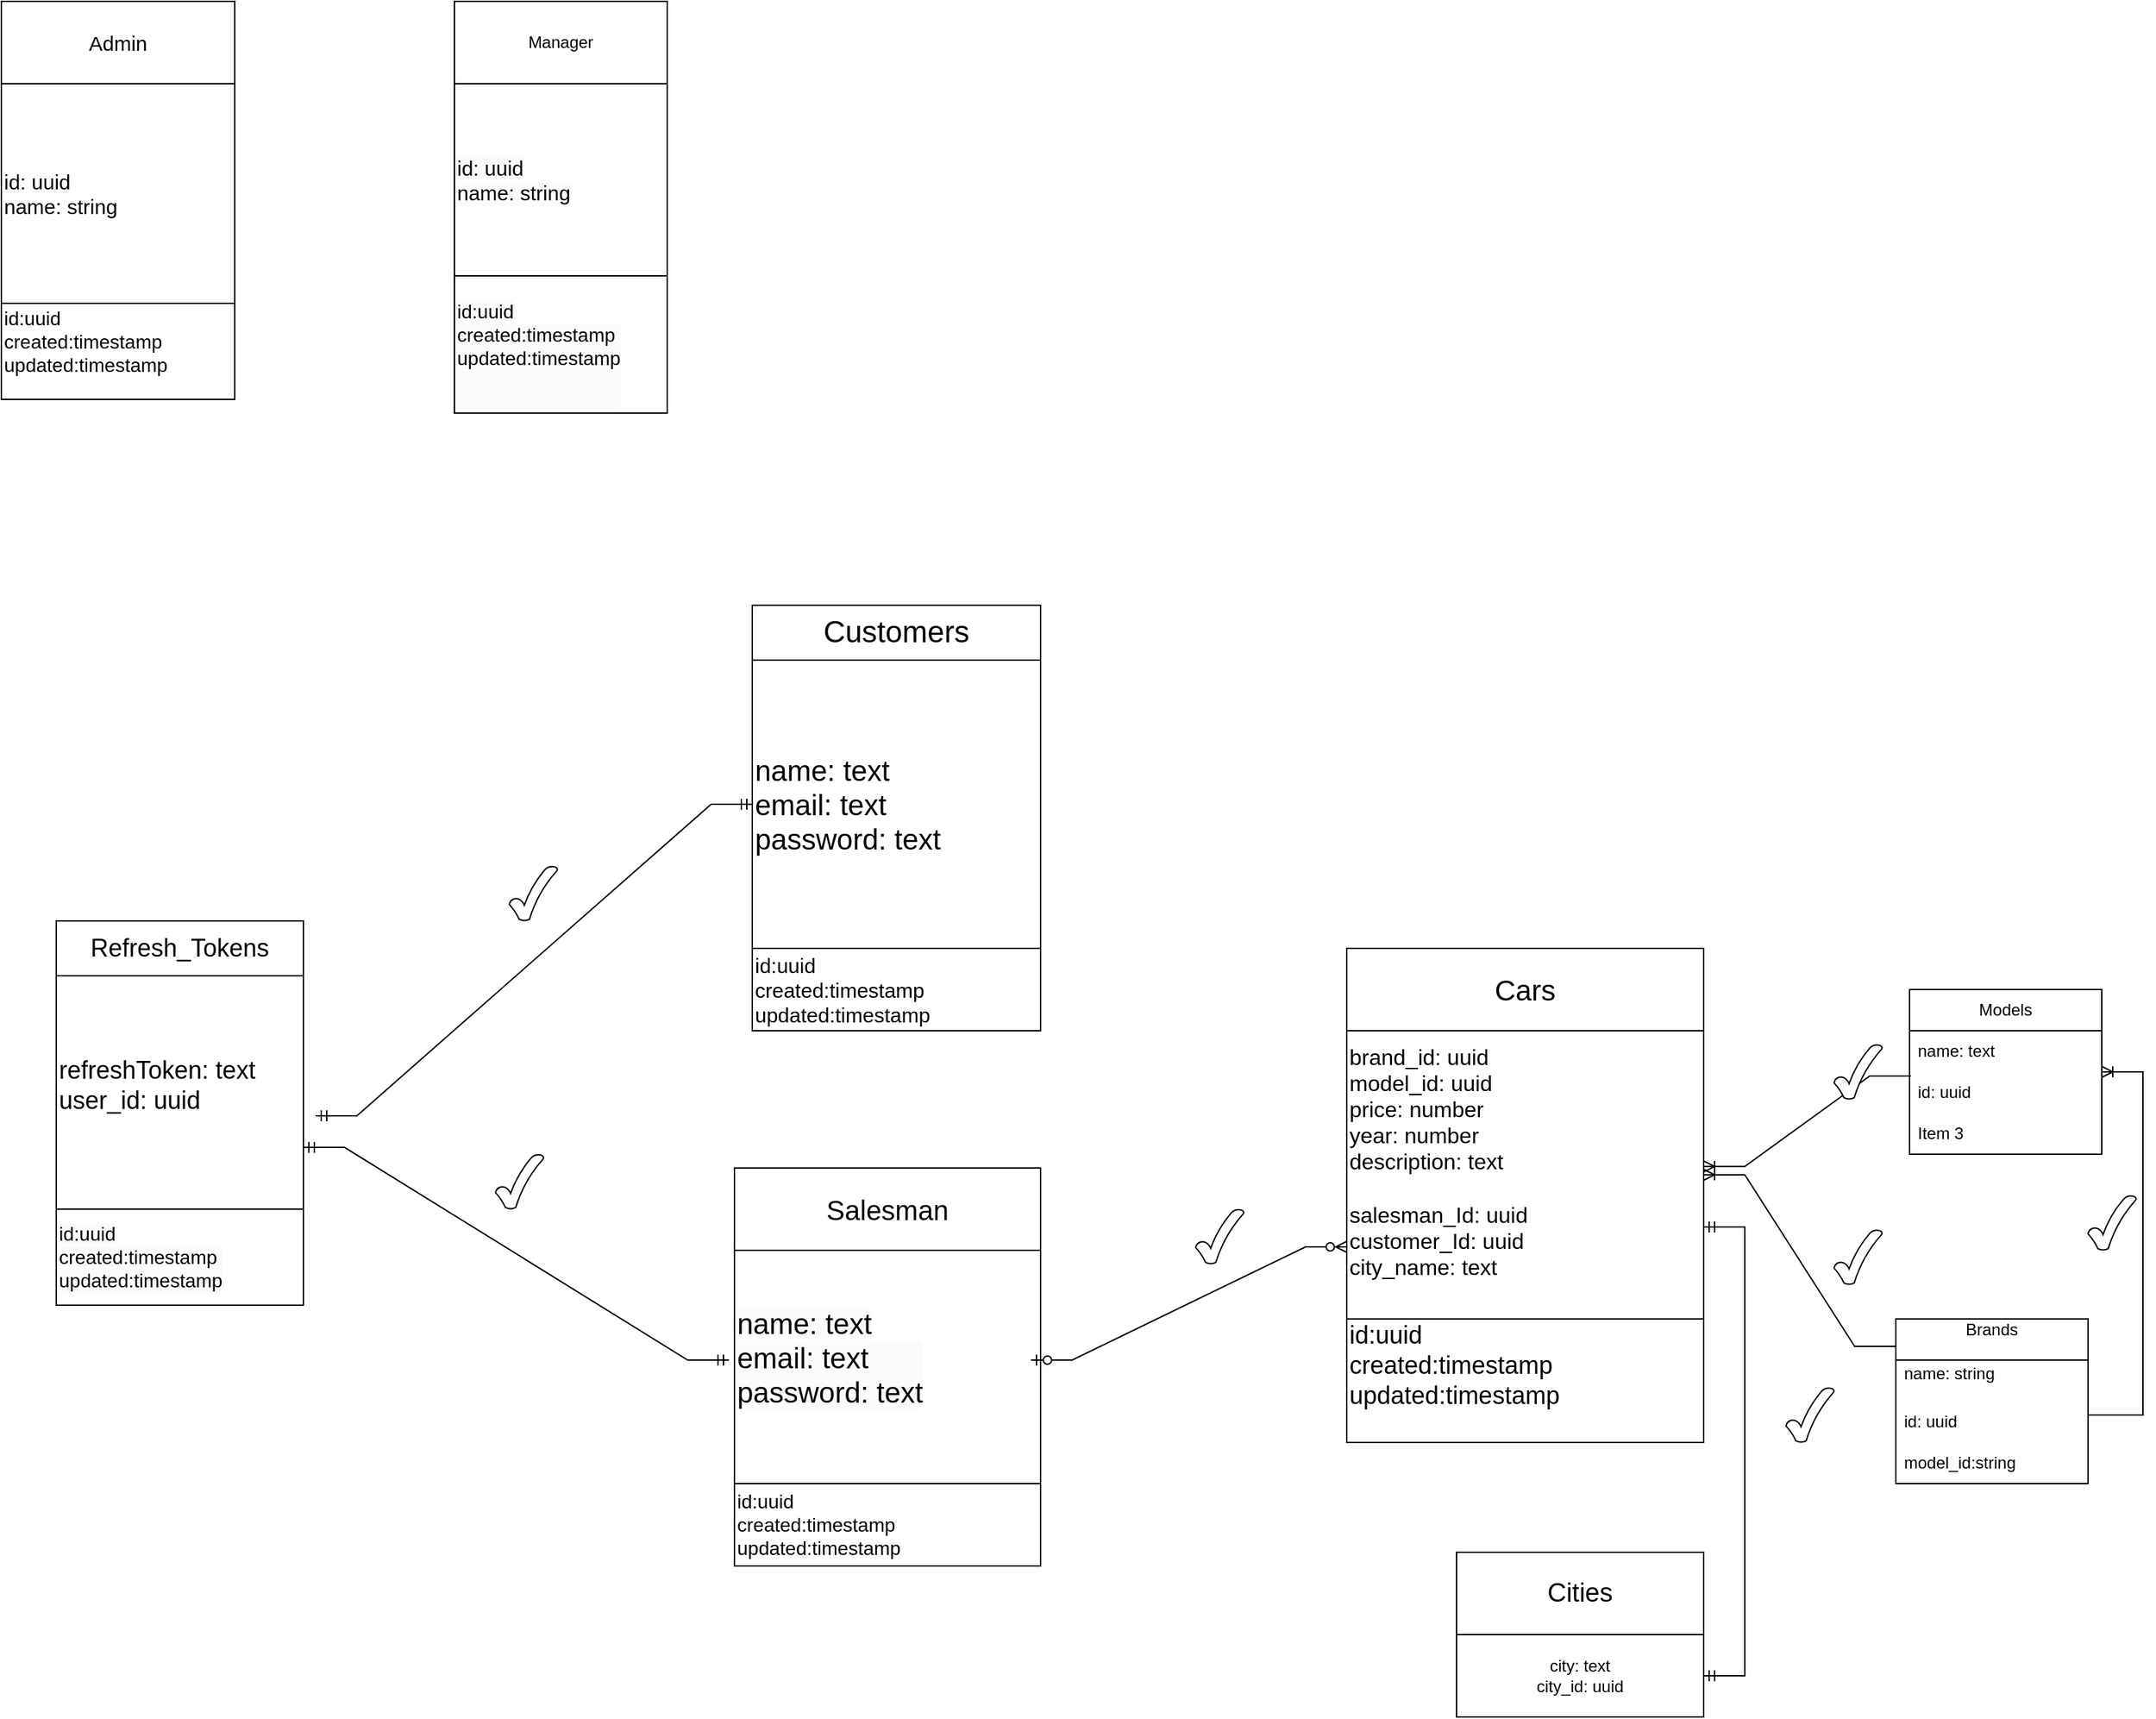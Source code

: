 <mxfile version="24.7.14">
  <diagram name="Страница — 1" id="tzh570L_oyDHZUyU0s-m">
    <mxGraphModel dx="1434" dy="3082" grid="1" gridSize="10" guides="1" tooltips="1" connect="1" arrows="1" fold="1" page="1" pageScale="1" pageWidth="1654" pageHeight="2336" math="0" shadow="0">
      <root>
        <mxCell id="0" />
        <mxCell id="1" parent="0" />
        <mxCell id="eurHvXZVV9UuIyRGiBzC-6" value="&lt;font style=&quot;font-size: 21px;&quot;&gt;name: text&lt;/font&gt;&lt;div style=&quot;font-size: 21px;&quot;&gt;&lt;font style=&quot;font-size: 21px;&quot;&gt;email: text&lt;/font&gt;&lt;/div&gt;&lt;div style=&quot;font-size: 21px;&quot;&gt;&lt;font style=&quot;font-size: 21px;&quot;&gt;password: text&lt;/font&gt;&lt;/div&gt;" style="whiteSpace=wrap;html=1;aspect=fixed;align=left;" parent="1" vertex="1">
          <mxGeometry x="617" y="190" width="210" height="210" as="geometry" />
        </mxCell>
        <mxCell id="eurHvXZVV9UuIyRGiBzC-9" value="id:uuid&lt;div style=&quot;font-size: 15px;&quot;&gt;created:timestamp&lt;/div&gt;&lt;div style=&quot;font-size: 15px;&quot;&gt;updated:timestamp&lt;/div&gt;" style="rounded=0;whiteSpace=wrap;html=1;align=left;fontSize=15;" parent="1" vertex="1">
          <mxGeometry x="617" y="400" width="210" height="60" as="geometry" />
        </mxCell>
        <mxCell id="eurHvXZVV9UuIyRGiBzC-11" value="Customers" style="rounded=0;whiteSpace=wrap;html=1;fontSize=22;" parent="1" vertex="1">
          <mxGeometry x="617" y="150" width="210" height="40" as="geometry" />
        </mxCell>
        <mxCell id="eurHvXZVV9UuIyRGiBzC-23" value="refreshToken: text&lt;div&gt;user_id: uuid&lt;/div&gt;" style="whiteSpace=wrap;html=1;aspect=fixed;fontSize=18;align=left;" parent="1" vertex="1">
          <mxGeometry x="110" y="410" width="180" height="180" as="geometry" />
        </mxCell>
        <mxCell id="eurHvXZVV9UuIyRGiBzC-24" value="Refresh_Tokens" style="rounded=0;whiteSpace=wrap;html=1;fontSize=18;" parent="1" vertex="1">
          <mxGeometry x="110" y="380" width="180" height="40" as="geometry" />
        </mxCell>
        <mxCell id="eurHvXZVV9UuIyRGiBzC-27" value="&lt;br&gt;&lt;span style=&quot;color: rgb(0, 0, 0); font-family: Helvetica; font-size: 14px; font-style: normal; font-variant-ligatures: normal; font-variant-caps: normal; font-weight: 400; letter-spacing: normal; orphans: 2; text-indent: 0px; text-transform: none; widows: 2; word-spacing: 0px; -webkit-text-stroke-width: 0px; white-space: normal; background-color: rgb(251, 251, 251); text-decoration-thickness: initial; text-decoration-style: initial; text-decoration-color: initial; float: none; display: inline !important;&quot;&gt;id:uuid&lt;/span&gt;&lt;div style=&quot;forced-color-adjust: none; color: rgb(0, 0, 0); font-family: Helvetica; font-size: 14px; font-style: normal; font-variant-ligatures: normal; font-variant-caps: normal; font-weight: 400; letter-spacing: normal; orphans: 2; text-indent: 0px; text-transform: none; widows: 2; word-spacing: 0px; -webkit-text-stroke-width: 0px; white-space: normal; background-color: rgb(251, 251, 251); text-decoration-thickness: initial; text-decoration-style: initial; text-decoration-color: initial;&quot;&gt;created:timestamp&lt;/div&gt;&lt;div style=&quot;forced-color-adjust: none; color: rgb(0, 0, 0); font-family: Helvetica; font-size: 14px; font-style: normal; font-variant-ligatures: normal; font-variant-caps: normal; font-weight: 400; letter-spacing: normal; orphans: 2; text-indent: 0px; text-transform: none; widows: 2; word-spacing: 0px; -webkit-text-stroke-width: 0px; white-space: normal; background-color: rgb(251, 251, 251); text-decoration-thickness: initial; text-decoration-style: initial; text-decoration-color: initial;&quot;&gt;updated:timestamp&lt;/div&gt;&lt;div&gt;&lt;br/&gt;&lt;/div&gt;" style="rounded=0;whiteSpace=wrap;html=1;align=left;fontSize=14;" parent="1" vertex="1">
          <mxGeometry x="110" y="590" width="180" height="70" as="geometry" />
        </mxCell>
        <mxCell id="0BwHA3h7uG1Hugz1Lj5o-1" value="Salesman" style="rounded=0;whiteSpace=wrap;html=1;fontSize=20;" parent="1" vertex="1">
          <mxGeometry x="604" y="560" width="223" height="60" as="geometry" />
        </mxCell>
        <mxCell id="0BwHA3h7uG1Hugz1Lj5o-2" value="&lt;br&gt;&lt;span style=&quot;font-size: 14px;&quot;&gt;id:uuid&lt;/span&gt;&lt;div style=&quot;font-size: 14px;&quot;&gt;created:timestamp&lt;/div&gt;&lt;div style=&quot;font-size: 14px;&quot;&gt;updated:timestamp&lt;/div&gt;&lt;div&gt;&lt;br style=&quot;font-size: 14px;&quot;&gt;&lt;/div&gt;" style="rounded=0;whiteSpace=wrap;html=1;align=left;" parent="1" vertex="1">
          <mxGeometry x="604" y="790" width="223" height="60" as="geometry" />
        </mxCell>
        <mxCell id="0BwHA3h7uG1Hugz1Lj5o-3" value="&#xa;&lt;font style=&quot;forced-color-adjust: none; color: rgb(0, 0, 0); font-family: Helvetica; font-style: normal; font-variant-ligatures: normal; font-variant-caps: normal; font-weight: 400; letter-spacing: normal; orphans: 2; text-indent: 0px; text-transform: none; widows: 2; word-spacing: 0px; -webkit-text-stroke-width: 0px; white-space: normal; background-color: rgb(251, 251, 251); text-decoration-thickness: initial; text-decoration-style: initial; text-decoration-color: initial; font-size: 21px;&quot;&gt;name: text&lt;/font&gt;&lt;div style=&quot;forced-color-adjust: none; color: rgb(0, 0, 0); font-family: Helvetica; font-style: normal; font-variant-ligatures: normal; font-variant-caps: normal; font-weight: 400; letter-spacing: normal; orphans: 2; text-indent: 0px; text-transform: none; widows: 2; word-spacing: 0px; -webkit-text-stroke-width: 0px; white-space: normal; background-color: rgb(251, 251, 251); text-decoration-thickness: initial; text-decoration-style: initial; text-decoration-color: initial; font-size: 21px;&quot;&gt;&lt;font style=&quot;forced-color-adjust: none; font-size: 21px;&quot;&gt;email: text&lt;/font&gt;&lt;/div&gt;&lt;div style=&quot;forced-color-adjust: none; color: rgb(0, 0, 0); font-family: Helvetica; font-style: normal; font-variant-ligatures: normal; font-variant-caps: normal; font-weight: 400; letter-spacing: normal; orphans: 2; text-indent: 0px; text-transform: none; widows: 2; word-spacing: 0px; -webkit-text-stroke-width: 0px; white-space: normal; background-color: rgb(251, 251, 251); text-decoration-thickness: initial; text-decoration-style: initial; text-decoration-color: initial; font-size: 21px;&quot;&gt;&lt;font style=&quot;forced-color-adjust: none; font-size: 21px;&quot;&gt;password: text&lt;/font&gt;&lt;/div&gt;&#xa;&#xa;" style="rounded=0;whiteSpace=wrap;html=1;align=left;" parent="1" vertex="1">
          <mxGeometry x="604" y="620" width="223" height="170" as="geometry" />
        </mxCell>
        <mxCell id="0BwHA3h7uG1Hugz1Lj5o-4" value="Cars" style="rounded=0;whiteSpace=wrap;html=1;fontSize=21;" parent="1" vertex="1">
          <mxGeometry x="1050" y="400" width="260" height="60" as="geometry" />
        </mxCell>
        <mxCell id="0BwHA3h7uG1Hugz1Lj5o-5" value="&lt;font style=&quot;font-size: 16px;&quot;&gt;brand_id: uuid&lt;/font&gt;&lt;div style=&quot;font-size: 16px;&quot;&gt;model_id: uuid&lt;/div&gt;&lt;div style=&quot;font-size: 16px;&quot;&gt;price: number&lt;/div&gt;&lt;div style=&quot;font-size: 16px;&quot;&gt;year: number&lt;/div&gt;&lt;div style=&quot;font-size: 16px;&quot;&gt;description: text&lt;/div&gt;&lt;div style=&quot;font-size: 16px;&quot;&gt;&lt;br&gt;&lt;/div&gt;&lt;div style=&quot;font-size: 16px;&quot;&gt;salesman_Id: uuid&lt;/div&gt;&lt;div style=&quot;font-size: 16px;&quot;&gt;customer_Id: uuid&lt;/div&gt;&lt;div style=&quot;font-size: 16px;&quot;&gt;city_name: text&lt;/div&gt;&lt;div style=&quot;font-size: 16px;&quot;&gt;&lt;br&gt;&lt;/div&gt;" style="rounded=0;whiteSpace=wrap;html=1;align=left;" parent="1" vertex="1">
          <mxGeometry x="1050" y="460" width="260" height="210" as="geometry" />
        </mxCell>
        <mxCell id="0BwHA3h7uG1Hugz1Lj5o-6" value="&#xa;&lt;br style=&quot;forced-color-adjust: none; font-size: 18px;&quot;&gt;&lt;span style=&quot;forced-color-adjust: none; font-size: 18px;&quot;&gt;id:uuid&lt;/span&gt;&lt;div style=&quot;forced-color-adjust: none; font-size: 18px;&quot;&gt;created:timestamp&lt;/div&gt;&lt;div style=&quot;forced-color-adjust: none; font-size: 18px;&quot;&gt;updated:timestamp&lt;/div&gt;&lt;div style=&quot;forced-color-adjust: none; font-size: 18px;&quot;&gt;&lt;br style=&quot;forced-color-adjust: none; color: rgb(0, 0, 0); font-family: Helvetica; font-style: normal; font-variant-ligatures: normal; font-variant-caps: normal; font-weight: 400; letter-spacing: normal; orphans: 2; text-indent: 0px; text-transform: none; widows: 2; word-spacing: 0px; -webkit-text-stroke-width: 0px; white-space: normal; background-color: rgb(251, 251, 251); text-decoration-thickness: initial; text-decoration-style: initial; text-decoration-color: initial; font-size: 18px;&quot;&gt;&#xa;&#xa;&lt;/div&gt;" style="rounded=0;whiteSpace=wrap;html=1;align=left;fontSize=18;" parent="1" vertex="1">
          <mxGeometry x="1050" y="670" width="260" height="90" as="geometry" />
        </mxCell>
        <mxCell id="0BwHA3h7uG1Hugz1Lj5o-7" value="&lt;font style=&quot;font-size: 19px;&quot;&gt;Cities&lt;/font&gt;" style="whiteSpace=wrap;html=1;" parent="1" vertex="1">
          <mxGeometry x="1130" y="840" width="180" height="60" as="geometry" />
        </mxCell>
        <mxCell id="0BwHA3h7uG1Hugz1Lj5o-8" value="city: text&lt;div&gt;city_id: uuid&lt;/div&gt;" style="whiteSpace=wrap;html=1;" parent="1" vertex="1">
          <mxGeometry x="1130" y="900" width="180" height="60" as="geometry" />
        </mxCell>
        <mxCell id="0BwHA3h7uG1Hugz1Lj5o-12" value="" style="edgeStyle=entityRelationEdgeStyle;fontSize=12;html=1;endArrow=ERmandOne;startArrow=ERmandOne;rounded=0;entryX=0;entryY=0.5;entryDx=0;entryDy=0;exitX=1.05;exitY=0.622;exitDx=0;exitDy=0;exitPerimeter=0;" parent="1" source="eurHvXZVV9UuIyRGiBzC-23" target="eurHvXZVV9UuIyRGiBzC-6" edge="1">
          <mxGeometry width="100" height="100" relative="1" as="geometry">
            <mxPoint x="350" y="480" as="sourcePoint" />
            <mxPoint x="420" y="270" as="targetPoint" />
            <Array as="points">
              <mxPoint x="420" y="280" />
            </Array>
          </mxGeometry>
        </mxCell>
        <mxCell id="0BwHA3h7uG1Hugz1Lj5o-13" value="" style="edgeStyle=entityRelationEdgeStyle;fontSize=12;html=1;endArrow=ERmandOne;startArrow=ERmandOne;rounded=0;exitX=1;exitY=0.75;exitDx=0;exitDy=0;" parent="1" source="eurHvXZVV9UuIyRGiBzC-23" edge="1">
          <mxGeometry width="100" height="100" relative="1" as="geometry">
            <mxPoint x="480" y="600" as="sourcePoint" />
            <mxPoint x="600" y="700" as="targetPoint" />
            <Array as="points">
              <mxPoint x="-60" y="720" />
              <mxPoint x="290" y="670" />
            </Array>
          </mxGeometry>
        </mxCell>
        <mxCell id="0BwHA3h7uG1Hugz1Lj5o-14" value="" style="edgeStyle=entityRelationEdgeStyle;fontSize=12;html=1;endArrow=ERzeroToMany;startArrow=ERzeroToOne;rounded=0;entryX=0;entryY=0.75;entryDx=0;entryDy=0;" parent="1" target="0BwHA3h7uG1Hugz1Lj5o-5" edge="1">
          <mxGeometry width="100" height="100" relative="1" as="geometry">
            <mxPoint x="820" y="700" as="sourcePoint" />
            <mxPoint x="920" y="600" as="targetPoint" />
            <Array as="points">
              <mxPoint x="1160" y="710" />
            </Array>
          </mxGeometry>
        </mxCell>
        <mxCell id="0BwHA3h7uG1Hugz1Lj5o-22" value="" style="edgeStyle=entityRelationEdgeStyle;fontSize=12;html=1;endArrow=ERmandOne;startArrow=ERmandOne;rounded=0;entryX=1;entryY=0.681;entryDx=0;entryDy=0;entryPerimeter=0;" parent="1" target="0BwHA3h7uG1Hugz1Lj5o-5" edge="1">
          <mxGeometry width="100" height="100" relative="1" as="geometry">
            <mxPoint x="1310" y="930" as="sourcePoint" />
            <mxPoint x="1410" y="830" as="targetPoint" />
            <Array as="points">
              <mxPoint x="1900" y="1190" />
              <mxPoint x="1950" y="1010" />
            </Array>
          </mxGeometry>
        </mxCell>
        <mxCell id="yi0ejjIWuIBJxyxhGZrh-1" value="" style="verticalLabelPosition=bottom;verticalAlign=top;html=1;shape=mxgraph.basic.tick" parent="1" vertex="1">
          <mxGeometry x="440" y="340" width="35" height="40" as="geometry" />
        </mxCell>
        <mxCell id="yi0ejjIWuIBJxyxhGZrh-2" value="" style="verticalLabelPosition=bottom;verticalAlign=top;html=1;shape=mxgraph.basic.tick" parent="1" vertex="1">
          <mxGeometry x="430" y="550" width="35" height="40" as="geometry" />
        </mxCell>
        <mxCell id="yi0ejjIWuIBJxyxhGZrh-4" value="" style="verticalLabelPosition=bottom;verticalAlign=top;html=1;shape=mxgraph.basic.tick" parent="1" vertex="1">
          <mxGeometry x="1370" y="720" width="35" height="40" as="geometry" />
        </mxCell>
        <mxCell id="yi0ejjIWuIBJxyxhGZrh-5" value="" style="verticalLabelPosition=bottom;verticalAlign=top;html=1;shape=mxgraph.basic.tick" parent="1" vertex="1">
          <mxGeometry x="940" y="590" width="35" height="40" as="geometry" />
        </mxCell>
        <mxCell id="jlf7-fu_NBlKgYwUBR0I-2" value="&lt;font style=&quot;font-size: 15px;&quot;&gt;id: uuid&lt;/font&gt;&lt;div style=&quot;font-size: 15px;&quot;&gt;&lt;font style=&quot;font-size: 15px;&quot;&gt;name: string&lt;/font&gt;&lt;/div&gt;" style="whiteSpace=wrap;html=1;align=left;" parent="1" vertex="1">
          <mxGeometry x="70" y="-230" width="170" height="160" as="geometry" />
        </mxCell>
        <mxCell id="jlf7-fu_NBlKgYwUBR0I-3" value="&lt;font style=&quot;font-size: 15px;&quot;&gt;Admin&lt;/font&gt;" style="whiteSpace=wrap;html=1;" parent="1" vertex="1">
          <mxGeometry x="70" y="-290" width="170" height="60" as="geometry" />
        </mxCell>
        <mxCell id="jlf7-fu_NBlKgYwUBR0I-4" value="&lt;br&gt;&lt;br style=&quot;forced-color-adjust: none;&quot;&gt;&lt;span style=&quot;forced-color-adjust: none; font-size: 14px;&quot;&gt;id:uuid&lt;/span&gt;&lt;div style=&quot;forced-color-adjust: none; font-size: 14px;&quot;&gt;created:timestamp&lt;/div&gt;&lt;div style=&quot;forced-color-adjust: none; font-size: 14px;&quot;&gt;updated:timestamp&lt;/div&gt;&lt;div style=&quot;forced-color-adjust: none;&quot;&gt;&lt;br style=&quot;forced-color-adjust: none; color: rgb(0, 0, 0); font-family: Helvetica; font-style: normal; font-variant-ligatures: normal; font-variant-caps: normal; font-weight: 400; letter-spacing: normal; orphans: 2; text-indent: 0px; text-transform: none; widows: 2; word-spacing: 0px; -webkit-text-stroke-width: 0px; white-space: normal; background-color: rgb(251, 251, 251); text-decoration-thickness: initial; text-decoration-style: initial; text-decoration-color: initial; font-size: 14px;&quot;&gt;&lt;br&gt;&lt;br&gt;&lt;/div&gt;" style="rounded=0;whiteSpace=wrap;html=1;align=left;" parent="1" vertex="1">
          <mxGeometry x="70" y="-70" width="170" height="70" as="geometry" />
        </mxCell>
        <mxCell id="jlf7-fu_NBlKgYwUBR0I-5" value="Manager" style="rounded=0;whiteSpace=wrap;html=1;" parent="1" vertex="1">
          <mxGeometry x="400" y="-290" width="155" height="60" as="geometry" />
        </mxCell>
        <mxCell id="jlf7-fu_NBlKgYwUBR0I-6" value="&lt;br&gt;&lt;font style=&quot;forced-color-adjust: none; color: rgb(0, 0, 0); font-family: Helvetica; font-style: normal; font-variant-ligatures: normal; font-variant-caps: normal; font-weight: 400; letter-spacing: normal; orphans: 2; text-indent: 0px; text-transform: none; widows: 2; word-spacing: 0px; -webkit-text-stroke-width: 0px; white-space: normal; background-color: rgb(251, 251, 251); text-decoration-thickness: initial; text-decoration-style: initial; text-decoration-color: initial; font-size: 15px;&quot;&gt;id: uuid&lt;/font&gt;&lt;div style=&quot;forced-color-adjust: none; color: rgb(0, 0, 0); font-family: Helvetica; font-style: normal; font-variant-ligatures: normal; font-variant-caps: normal; font-weight: 400; letter-spacing: normal; orphans: 2; text-indent: 0px; text-transform: none; widows: 2; word-spacing: 0px; -webkit-text-stroke-width: 0px; white-space: normal; background-color: rgb(251, 251, 251); text-decoration-thickness: initial; text-decoration-style: initial; text-decoration-color: initial; font-size: 15px;&quot;&gt;&lt;font style=&quot;forced-color-adjust: none; font-size: 15px;&quot;&gt;name: string&lt;/font&gt;&lt;/div&gt;&lt;div&gt;&lt;br/&gt;&lt;/div&gt;" style="rounded=0;whiteSpace=wrap;html=1;align=left;" parent="1" vertex="1">
          <mxGeometry x="400" y="-230" width="155" height="140" as="geometry" />
        </mxCell>
        <mxCell id="jlf7-fu_NBlKgYwUBR0I-7" value="&#xa;&lt;br style=&quot;forced-color-adjust: none; color: rgb(0, 0, 0); font-family: Helvetica; font-size: 12px; font-style: normal; font-variant-ligatures: normal; font-variant-caps: normal; font-weight: 400; letter-spacing: normal; orphans: 2; text-align: left; text-indent: 0px; text-transform: none; widows: 2; word-spacing: 0px; -webkit-text-stroke-width: 0px; white-space: normal; background-color: rgb(251, 251, 251); text-decoration-thickness: initial; text-decoration-style: initial; text-decoration-color: initial;&quot;&gt;&lt;br style=&quot;forced-color-adjust: none; color: rgb(0, 0, 0); font-family: Helvetica; font-size: 12px; font-style: normal; font-variant-ligatures: normal; font-variant-caps: normal; font-weight: 400; letter-spacing: normal; orphans: 2; text-align: left; text-indent: 0px; text-transform: none; widows: 2; word-spacing: 0px; -webkit-text-stroke-width: 0px; white-space: normal; background-color: rgb(251, 251, 251); text-decoration-thickness: initial; text-decoration-style: initial; text-decoration-color: initial;&quot;&gt;&lt;span style=&quot;forced-color-adjust: none; color: rgb(0, 0, 0); font-family: Helvetica; font-style: normal; font-variant-ligatures: normal; font-variant-caps: normal; font-weight: 400; letter-spacing: normal; orphans: 2; text-align: left; text-indent: 0px; text-transform: none; widows: 2; word-spacing: 0px; -webkit-text-stroke-width: 0px; white-space: normal; background-color: rgb(251, 251, 251); text-decoration-thickness: initial; text-decoration-style: initial; text-decoration-color: initial; font-size: 14px;&quot;&gt;id:uuid&lt;/span&gt;&lt;div style=&quot;forced-color-adjust: none; color: rgb(0, 0, 0); font-family: Helvetica; font-style: normal; font-variant-ligatures: normal; font-variant-caps: normal; font-weight: 400; letter-spacing: normal; orphans: 2; text-align: left; text-indent: 0px; text-transform: none; widows: 2; word-spacing: 0px; -webkit-text-stroke-width: 0px; white-space: normal; background-color: rgb(251, 251, 251); text-decoration-thickness: initial; text-decoration-style: initial; text-decoration-color: initial; font-size: 14px;&quot;&gt;created:timestamp&lt;/div&gt;&lt;div style=&quot;forced-color-adjust: none; color: rgb(0, 0, 0); font-family: Helvetica; font-style: normal; font-variant-ligatures: normal; font-variant-caps: normal; font-weight: 400; letter-spacing: normal; orphans: 2; text-align: left; text-indent: 0px; text-transform: none; widows: 2; word-spacing: 0px; -webkit-text-stroke-width: 0px; white-space: normal; background-color: rgb(251, 251, 251); text-decoration-thickness: initial; text-decoration-style: initial; text-decoration-color: initial; font-size: 14px;&quot;&gt;updated:timestamp&lt;/div&gt;&lt;div style=&quot;forced-color-adjust: none; color: rgb(0, 0, 0); font-family: Helvetica; font-size: 12px; font-style: normal; font-variant-ligatures: normal; font-variant-caps: normal; font-weight: 400; letter-spacing: normal; orphans: 2; text-align: left; text-indent: 0px; text-transform: none; widows: 2; word-spacing: 0px; -webkit-text-stroke-width: 0px; white-space: normal; background-color: rgb(251, 251, 251); text-decoration-thickness: initial; text-decoration-style: initial; text-decoration-color: initial;&quot;&gt;&lt;br style=&quot;forced-color-adjust: none; color: rgb(0, 0, 0); font-family: Helvetica; font-style: normal; font-variant-ligatures: normal; font-variant-caps: normal; font-weight: 400; letter-spacing: normal; orphans: 2; text-indent: 0px; text-transform: none; widows: 2; word-spacing: 0px; -webkit-text-stroke-width: 0px; white-space: normal; background-color: rgb(251, 251, 251); text-decoration-thickness: initial; text-decoration-style: initial; text-decoration-color: initial; font-size: 14px;&quot;&gt;&lt;br style=&quot;forced-color-adjust: none;&quot;&gt;&lt;/div&gt;&#xa;&#xa;" style="rounded=0;whiteSpace=wrap;html=1;align=left;" parent="1" vertex="1">
          <mxGeometry x="400" y="-90" width="155" height="100" as="geometry" />
        </mxCell>
        <mxCell id="jlf7-fu_NBlKgYwUBR0I-8" style="edgeStyle=orthogonalEdgeStyle;rounded=0;orthogonalLoop=1;jettySize=auto;html=1;exitX=0.5;exitY=1;exitDx=0;exitDy=0;" parent="1" source="jlf7-fu_NBlKgYwUBR0I-7" target="jlf7-fu_NBlKgYwUBR0I-7" edge="1">
          <mxGeometry relative="1" as="geometry" />
        </mxCell>
        <mxCell id="6WWpO7h0qMnxvAwgbyHn-1" value="Models" style="swimlane;fontStyle=0;childLayout=stackLayout;horizontal=1;startSize=30;horizontalStack=0;resizeParent=1;resizeParentMax=0;resizeLast=0;collapsible=1;marginBottom=0;whiteSpace=wrap;html=1;" parent="1" vertex="1">
          <mxGeometry x="1460" y="430" width="140" height="120" as="geometry" />
        </mxCell>
        <mxCell id="6WWpO7h0qMnxvAwgbyHn-2" value="name: text" style="text;strokeColor=none;fillColor=none;align=left;verticalAlign=middle;spacingLeft=4;spacingRight=4;overflow=hidden;points=[[0,0.5],[1,0.5]];portConstraint=eastwest;rotatable=0;whiteSpace=wrap;html=1;" parent="6WWpO7h0qMnxvAwgbyHn-1" vertex="1">
          <mxGeometry y="30" width="140" height="30" as="geometry" />
        </mxCell>
        <mxCell id="6WWpO7h0qMnxvAwgbyHn-3" value="id: uuid" style="text;strokeColor=none;fillColor=none;align=left;verticalAlign=middle;spacingLeft=4;spacingRight=4;overflow=hidden;points=[[0,0.5],[1,0.5]];portConstraint=eastwest;rotatable=0;whiteSpace=wrap;html=1;" parent="6WWpO7h0qMnxvAwgbyHn-1" vertex="1">
          <mxGeometry y="60" width="140" height="30" as="geometry" />
        </mxCell>
        <mxCell id="6WWpO7h0qMnxvAwgbyHn-4" value="Item 3" style="text;strokeColor=none;fillColor=none;align=left;verticalAlign=middle;spacingLeft=4;spacingRight=4;overflow=hidden;points=[[0,0.5],[1,0.5]];portConstraint=eastwest;rotatable=0;whiteSpace=wrap;html=1;" parent="6WWpO7h0qMnxvAwgbyHn-1" vertex="1">
          <mxGeometry y="90" width="140" height="30" as="geometry" />
        </mxCell>
        <mxCell id="6WWpO7h0qMnxvAwgbyHn-5" value="Brands&lt;div&gt;&lt;br&gt;&lt;/div&gt;" style="swimlane;fontStyle=0;childLayout=stackLayout;horizontal=1;startSize=30;horizontalStack=0;resizeParent=1;resizeParentMax=0;resizeLast=0;collapsible=1;marginBottom=0;whiteSpace=wrap;html=1;" parent="1" vertex="1">
          <mxGeometry x="1450" y="670" width="140" height="120" as="geometry" />
        </mxCell>
        <mxCell id="6WWpO7h0qMnxvAwgbyHn-6" value="name: string&lt;div&gt;&lt;br&gt;&lt;/div&gt;" style="text;strokeColor=none;fillColor=none;align=left;verticalAlign=middle;spacingLeft=4;spacingRight=4;overflow=hidden;points=[[0,0.5],[1,0.5]];portConstraint=eastwest;rotatable=0;whiteSpace=wrap;html=1;" parent="6WWpO7h0qMnxvAwgbyHn-5" vertex="1">
          <mxGeometry y="30" width="140" height="30" as="geometry" />
        </mxCell>
        <mxCell id="6WWpO7h0qMnxvAwgbyHn-7" value="id: uuid" style="text;strokeColor=none;fillColor=none;align=left;verticalAlign=middle;spacingLeft=4;spacingRight=4;overflow=hidden;points=[[0,0.5],[1,0.5]];portConstraint=eastwest;rotatable=0;whiteSpace=wrap;html=1;" parent="6WWpO7h0qMnxvAwgbyHn-5" vertex="1">
          <mxGeometry y="60" width="140" height="30" as="geometry" />
        </mxCell>
        <mxCell id="6WWpO7h0qMnxvAwgbyHn-8" value="model_id:string" style="text;strokeColor=none;fillColor=none;align=left;verticalAlign=middle;spacingLeft=4;spacingRight=4;overflow=hidden;points=[[0,0.5],[1,0.5]];portConstraint=eastwest;rotatable=0;whiteSpace=wrap;html=1;" parent="6WWpO7h0qMnxvAwgbyHn-5" vertex="1">
          <mxGeometry y="90" width="140" height="30" as="geometry" />
        </mxCell>
        <mxCell id="6WWpO7h0qMnxvAwgbyHn-10" value="" style="edgeStyle=entityRelationEdgeStyle;fontSize=12;html=1;endArrow=ERoneToMany;rounded=0;entryX=1;entryY=0.471;entryDx=0;entryDy=0;entryPerimeter=0;exitX=0.007;exitY=1.1;exitDx=0;exitDy=0;exitPerimeter=0;" parent="1" source="6WWpO7h0qMnxvAwgbyHn-2" target="0BwHA3h7uG1Hugz1Lj5o-5" edge="1">
          <mxGeometry width="100" height="100" relative="1" as="geometry">
            <mxPoint x="1180" y="570" as="sourcePoint" />
            <mxPoint x="1280" y="470" as="targetPoint" />
            <Array as="points">
              <mxPoint x="1460" y="320" />
            </Array>
          </mxGeometry>
        </mxCell>
        <mxCell id="6WWpO7h0qMnxvAwgbyHn-11" value="" style="edgeStyle=entityRelationEdgeStyle;fontSize=12;html=1;endArrow=ERoneToMany;rounded=0;exitX=0;exitY=0.167;exitDx=0;exitDy=0;exitPerimeter=0;" parent="1" source="6WWpO7h0qMnxvAwgbyHn-5" target="0BwHA3h7uG1Hugz1Lj5o-5" edge="1">
          <mxGeometry width="100" height="100" relative="1" as="geometry">
            <mxPoint x="1440" y="544.45" as="sourcePoint" />
            <mxPoint x="1618.96" y="675.55" as="targetPoint" />
            <Array as="points">
              <mxPoint x="1558.96" y="570.55" />
              <mxPoint x="1668.96" y="560.55" />
            </Array>
          </mxGeometry>
        </mxCell>
        <mxCell id="6WWpO7h0qMnxvAwgbyHn-12" value="" style="verticalLabelPosition=bottom;verticalAlign=top;html=1;shape=mxgraph.basic.tick" parent="1" vertex="1">
          <mxGeometry x="1405" y="605" width="35" height="40" as="geometry" />
        </mxCell>
        <mxCell id="6WWpO7h0qMnxvAwgbyHn-13" value="" style="verticalLabelPosition=bottom;verticalAlign=top;html=1;shape=mxgraph.basic.tick" parent="1" vertex="1">
          <mxGeometry x="1405" y="470" width="35" height="40" as="geometry" />
        </mxCell>
        <mxCell id="6WWpO7h0qMnxvAwgbyHn-14" value="" style="edgeStyle=entityRelationEdgeStyle;fontSize=12;html=1;endArrow=ERoneToMany;rounded=0;" parent="1" target="6WWpO7h0qMnxvAwgbyHn-1" edge="1">
          <mxGeometry width="100" height="100" relative="1" as="geometry">
            <mxPoint x="1590" y="740" as="sourcePoint" />
            <mxPoint x="1690" y="640" as="targetPoint" />
          </mxGeometry>
        </mxCell>
        <mxCell id="6WWpO7h0qMnxvAwgbyHn-16" value="" style="verticalLabelPosition=bottom;verticalAlign=top;html=1;shape=mxgraph.basic.tick" parent="1" vertex="1">
          <mxGeometry x="1590" y="580" width="35" height="40" as="geometry" />
        </mxCell>
      </root>
    </mxGraphModel>
  </diagram>
</mxfile>
